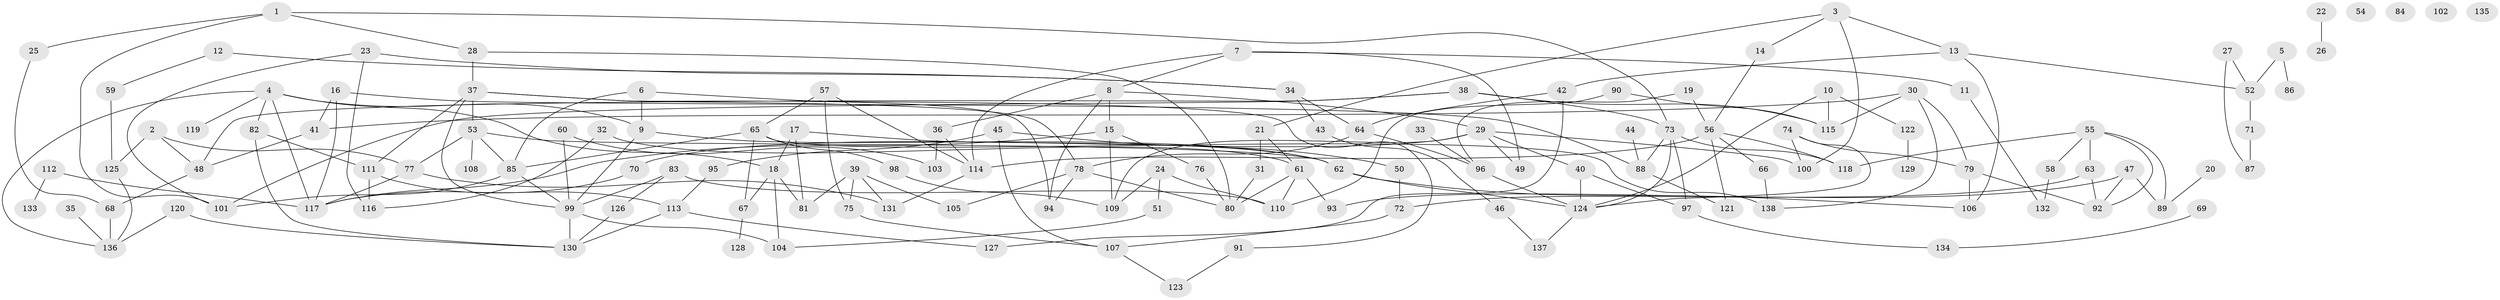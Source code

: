 // coarse degree distribution, {6: 0.03260869565217391, 7: 0.043478260869565216, 2: 0.2717391304347826, 4: 0.17391304347826086, 9: 0.010869565217391304, 3: 0.2608695652173913, 11: 0.010869565217391304, 5: 0.08695652173913043, 13: 0.010869565217391304, 1: 0.09782608695652174}
// Generated by graph-tools (version 1.1) at 2025/48/03/04/25 22:48:02]
// undirected, 138 vertices, 207 edges
graph export_dot {
  node [color=gray90,style=filled];
  1;
  2;
  3;
  4;
  5;
  6;
  7;
  8;
  9;
  10;
  11;
  12;
  13;
  14;
  15;
  16;
  17;
  18;
  19;
  20;
  21;
  22;
  23;
  24;
  25;
  26;
  27;
  28;
  29;
  30;
  31;
  32;
  33;
  34;
  35;
  36;
  37;
  38;
  39;
  40;
  41;
  42;
  43;
  44;
  45;
  46;
  47;
  48;
  49;
  50;
  51;
  52;
  53;
  54;
  55;
  56;
  57;
  58;
  59;
  60;
  61;
  62;
  63;
  64;
  65;
  66;
  67;
  68;
  69;
  70;
  71;
  72;
  73;
  74;
  75;
  76;
  77;
  78;
  79;
  80;
  81;
  82;
  83;
  84;
  85;
  86;
  87;
  88;
  89;
  90;
  91;
  92;
  93;
  94;
  95;
  96;
  97;
  98;
  99;
  100;
  101;
  102;
  103;
  104;
  105;
  106;
  107;
  108;
  109;
  110;
  111;
  112;
  113;
  114;
  115;
  116;
  117;
  118;
  119;
  120;
  121;
  122;
  123;
  124;
  125;
  126;
  127;
  128;
  129;
  130;
  131;
  132;
  133;
  134;
  135;
  136;
  137;
  138;
  1 -- 25;
  1 -- 28;
  1 -- 73;
  1 -- 101;
  2 -- 48;
  2 -- 77;
  2 -- 125;
  3 -- 13;
  3 -- 14;
  3 -- 21;
  3 -- 100;
  4 -- 9;
  4 -- 18;
  4 -- 82;
  4 -- 117;
  4 -- 119;
  4 -- 136;
  5 -- 52;
  5 -- 86;
  6 -- 9;
  6 -- 85;
  6 -- 91;
  7 -- 8;
  7 -- 11;
  7 -- 49;
  7 -- 114;
  8 -- 15;
  8 -- 29;
  8 -- 36;
  8 -- 94;
  9 -- 62;
  9 -- 99;
  10 -- 115;
  10 -- 122;
  10 -- 124;
  11 -- 132;
  12 -- 34;
  12 -- 59;
  13 -- 42;
  13 -- 52;
  13 -- 106;
  14 -- 56;
  15 -- 76;
  15 -- 109;
  15 -- 117;
  16 -- 41;
  16 -- 88;
  16 -- 117;
  17 -- 18;
  17 -- 62;
  17 -- 81;
  18 -- 67;
  18 -- 81;
  18 -- 104;
  19 -- 56;
  19 -- 96;
  20 -- 89;
  21 -- 31;
  21 -- 61;
  22 -- 26;
  23 -- 34;
  23 -- 101;
  23 -- 116;
  24 -- 51;
  24 -- 109;
  24 -- 110;
  25 -- 68;
  27 -- 52;
  27 -- 87;
  28 -- 37;
  28 -- 80;
  29 -- 40;
  29 -- 49;
  29 -- 70;
  29 -- 100;
  29 -- 109;
  30 -- 41;
  30 -- 79;
  30 -- 115;
  30 -- 138;
  31 -- 80;
  32 -- 61;
  32 -- 116;
  33 -- 96;
  34 -- 43;
  34 -- 64;
  35 -- 136;
  36 -- 103;
  36 -- 114;
  37 -- 53;
  37 -- 78;
  37 -- 94;
  37 -- 99;
  37 -- 111;
  38 -- 48;
  38 -- 73;
  38 -- 101;
  38 -- 115;
  39 -- 75;
  39 -- 81;
  39 -- 105;
  39 -- 131;
  40 -- 97;
  40 -- 124;
  41 -- 48;
  42 -- 64;
  42 -- 127;
  43 -- 46;
  44 -- 88;
  45 -- 50;
  45 -- 95;
  45 -- 107;
  46 -- 137;
  47 -- 89;
  47 -- 92;
  47 -- 93;
  48 -- 68;
  50 -- 72;
  51 -- 104;
  52 -- 71;
  53 -- 62;
  53 -- 77;
  53 -- 85;
  53 -- 108;
  55 -- 58;
  55 -- 63;
  55 -- 89;
  55 -- 92;
  55 -- 118;
  56 -- 66;
  56 -- 114;
  56 -- 118;
  56 -- 121;
  57 -- 65;
  57 -- 75;
  57 -- 114;
  58 -- 132;
  59 -- 125;
  60 -- 99;
  60 -- 103;
  61 -- 80;
  61 -- 93;
  61 -- 110;
  62 -- 106;
  62 -- 124;
  63 -- 72;
  63 -- 92;
  64 -- 78;
  64 -- 96;
  65 -- 67;
  65 -- 85;
  65 -- 98;
  65 -- 138;
  66 -- 138;
  67 -- 128;
  68 -- 136;
  69 -- 134;
  70 -- 117;
  71 -- 87;
  72 -- 107;
  73 -- 88;
  73 -- 97;
  73 -- 118;
  73 -- 124;
  74 -- 79;
  74 -- 100;
  74 -- 124;
  75 -- 107;
  76 -- 80;
  77 -- 117;
  77 -- 131;
  78 -- 80;
  78 -- 94;
  78 -- 105;
  79 -- 92;
  79 -- 106;
  82 -- 111;
  82 -- 130;
  83 -- 99;
  83 -- 110;
  83 -- 126;
  85 -- 99;
  85 -- 101;
  88 -- 121;
  90 -- 110;
  90 -- 115;
  91 -- 123;
  95 -- 113;
  96 -- 124;
  97 -- 134;
  98 -- 109;
  99 -- 104;
  99 -- 130;
  107 -- 123;
  111 -- 113;
  111 -- 116;
  112 -- 117;
  112 -- 133;
  113 -- 127;
  113 -- 130;
  114 -- 131;
  120 -- 130;
  120 -- 136;
  122 -- 129;
  124 -- 137;
  125 -- 136;
  126 -- 130;
}
